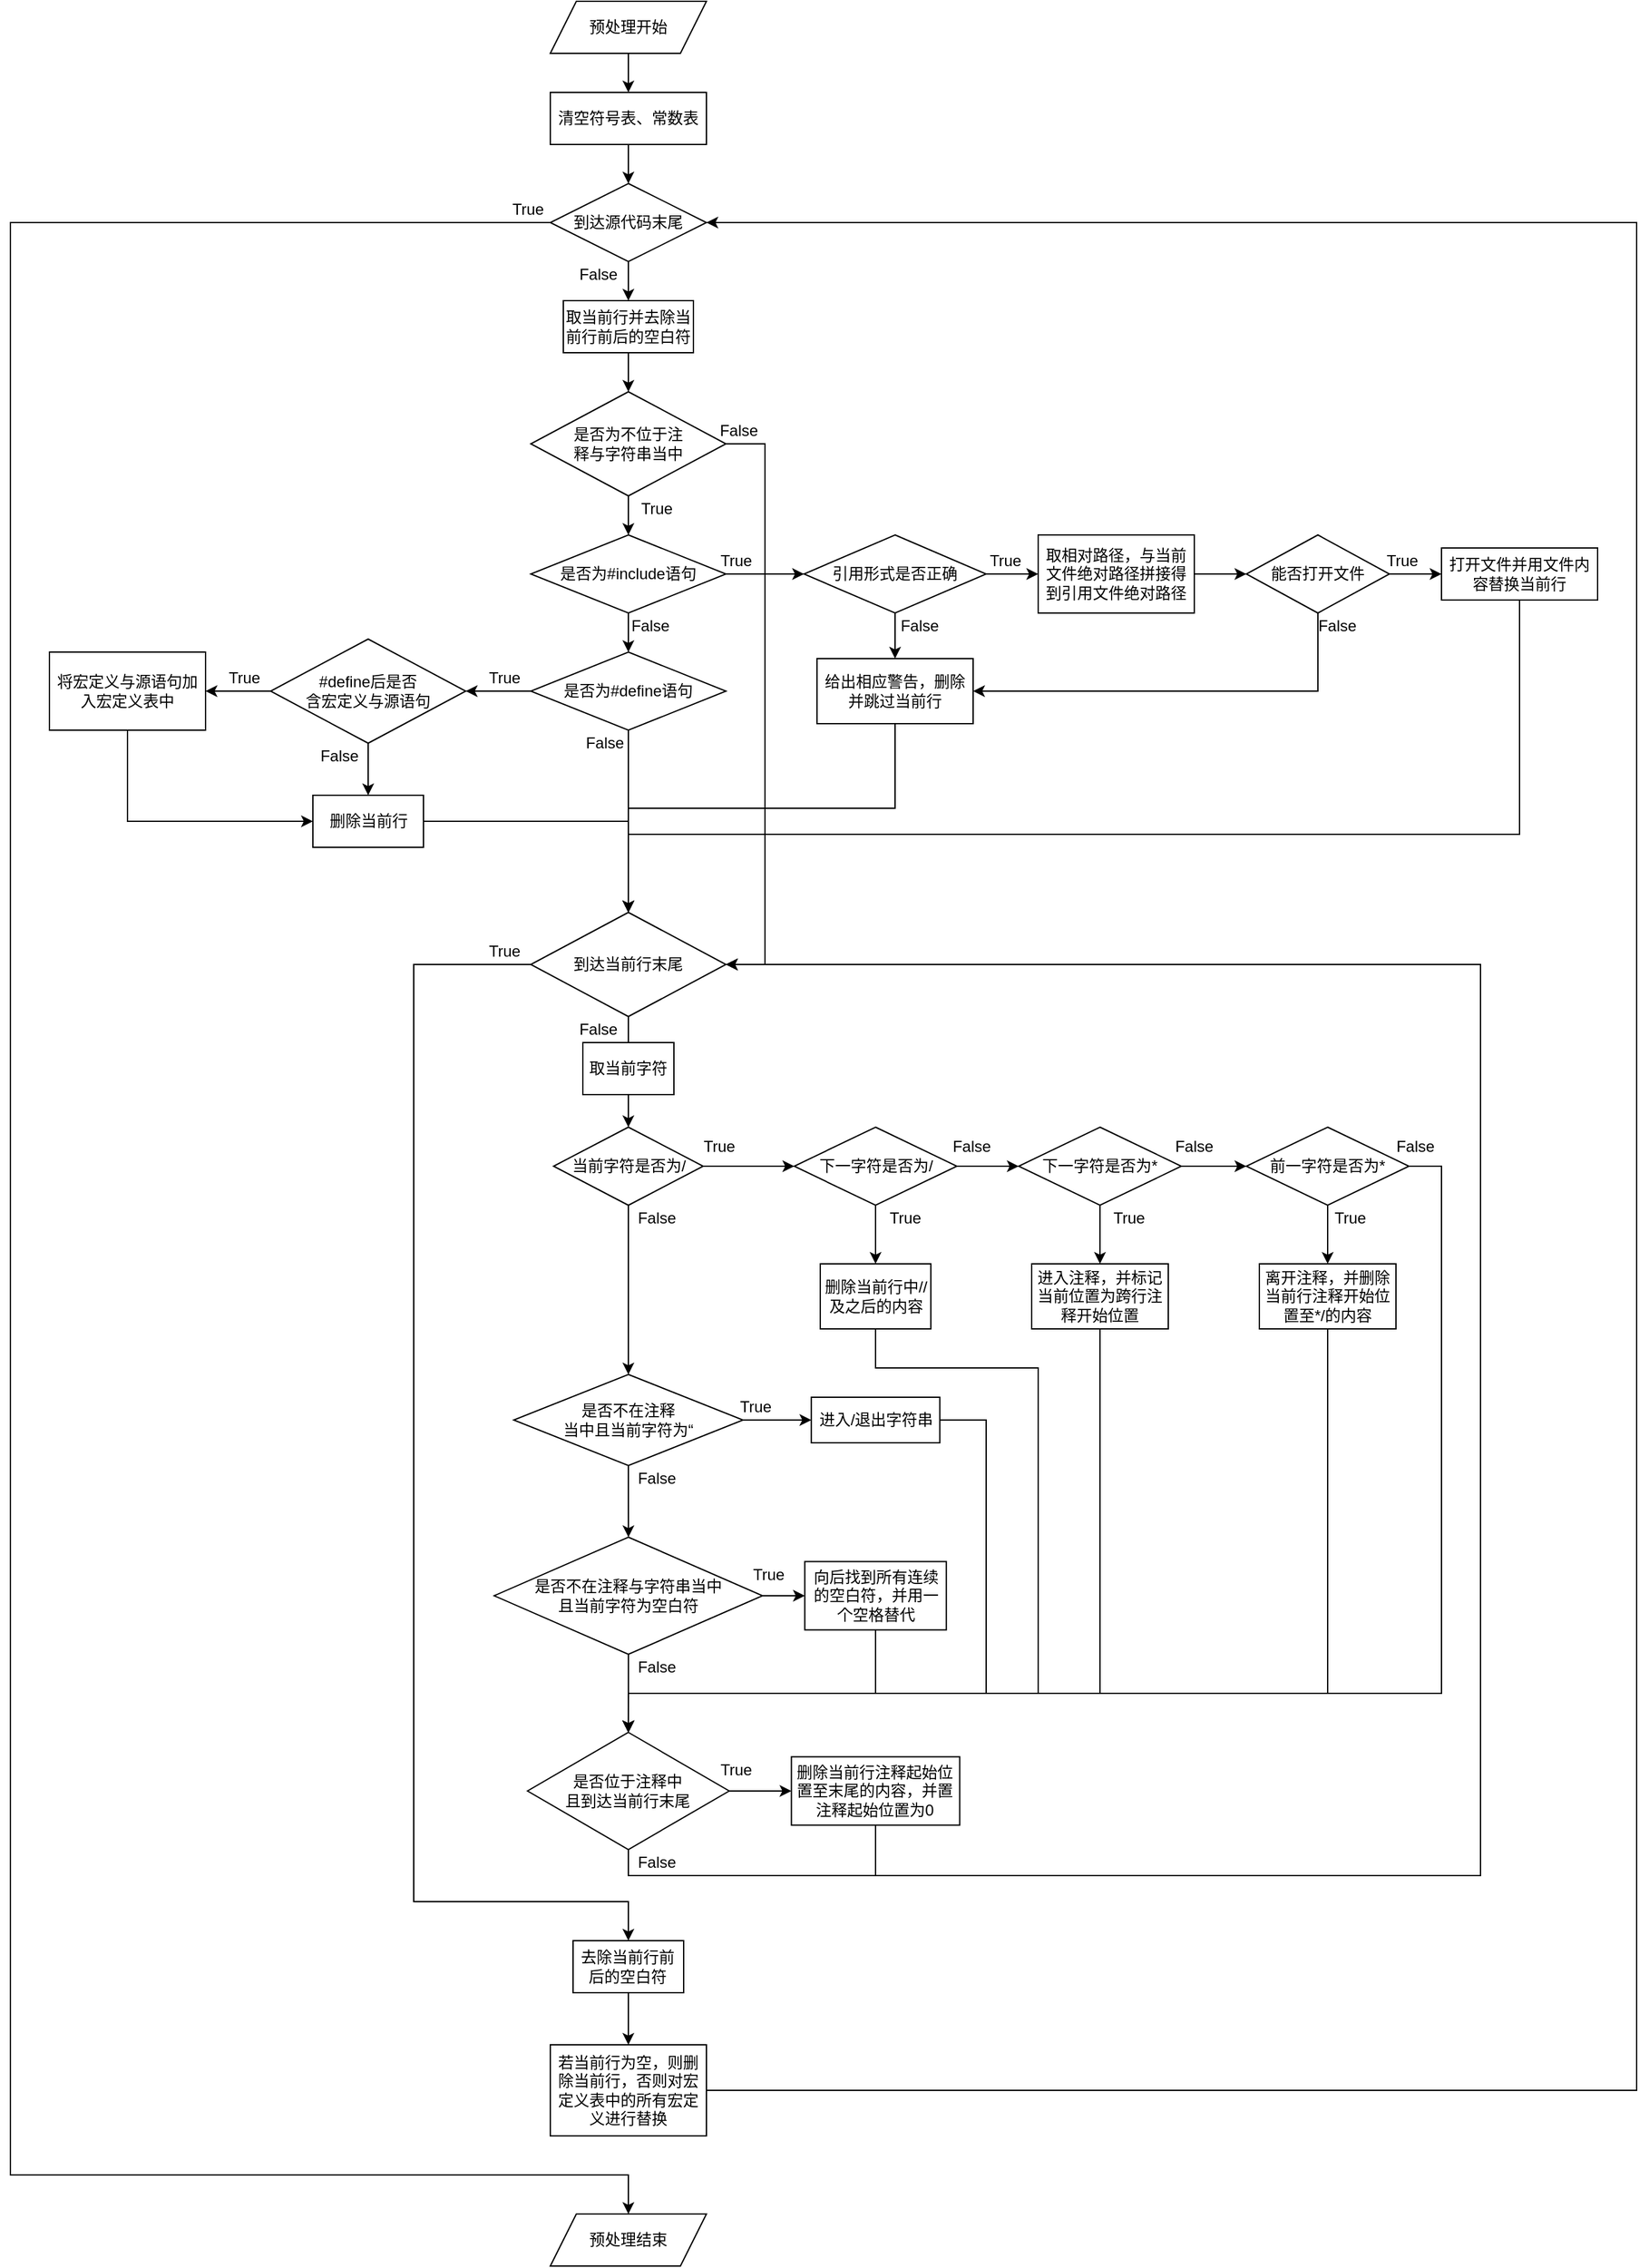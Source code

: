 <mxfile>
    <diagram id="ppmXe7St0Ogd0dLTljGY" name="第 1 页">
        <mxGraphModel dx="1694" dy="2366" grid="1" gridSize="10" guides="1" tooltips="1" connect="1" arrows="1" fold="1" page="1" pageScale="1" pageWidth="4681" pageHeight="3300" math="0" shadow="0">
            <root>
                <mxCell id="0"/>
                <mxCell id="1" parent="0"/>
                <mxCell id="4" value="" style="edgeStyle=orthogonalEdgeStyle;rounded=0;orthogonalLoop=1;jettySize=auto;html=1;" edge="1" parent="1" source="2" target="3">
                    <mxGeometry relative="1" as="geometry"/>
                </mxCell>
                <mxCell id="2" value="预处理开始" style="shape=parallelogram;perimeter=parallelogramPerimeter;whiteSpace=wrap;html=1;fixedSize=1;" vertex="1" parent="1">
                    <mxGeometry x="525" y="40" width="120" height="40" as="geometry"/>
                </mxCell>
                <mxCell id="7" value="" style="edgeStyle=orthogonalEdgeStyle;rounded=0;orthogonalLoop=1;jettySize=auto;html=1;" edge="1" parent="1" source="3" target="6">
                    <mxGeometry relative="1" as="geometry"/>
                </mxCell>
                <mxCell id="3" value="清空符号表、常数表" style="rounded=0;whiteSpace=wrap;html=1;" vertex="1" parent="1">
                    <mxGeometry x="525" y="110" width="120" height="40" as="geometry"/>
                </mxCell>
                <mxCell id="9" value="" style="edgeStyle=orthogonalEdgeStyle;rounded=0;orthogonalLoop=1;jettySize=auto;html=1;" edge="1" parent="1" source="6" target="8">
                    <mxGeometry relative="1" as="geometry"/>
                </mxCell>
                <mxCell id="89" style="edgeStyle=orthogonalEdgeStyle;rounded=0;orthogonalLoop=1;jettySize=auto;html=1;exitX=0;exitY=0.5;exitDx=0;exitDy=0;entryX=0.5;entryY=0;entryDx=0;entryDy=0;" edge="1" parent="1" source="6" target="74">
                    <mxGeometry relative="1" as="geometry">
                        <mxPoint x="584.99" y="1700" as="targetPoint"/>
                        <Array as="points">
                            <mxPoint x="110" y="210"/>
                            <mxPoint x="110" y="1710"/>
                            <mxPoint x="585" y="1710"/>
                        </Array>
                    </mxGeometry>
                </mxCell>
                <mxCell id="6" value="到达源代码末尾" style="rhombus;whiteSpace=wrap;html=1;" vertex="1" parent="1">
                    <mxGeometry x="525" y="180" width="120" height="60" as="geometry"/>
                </mxCell>
                <mxCell id="11" value="" style="edgeStyle=orthogonalEdgeStyle;rounded=0;orthogonalLoop=1;jettySize=auto;html=1;" edge="1" parent="1" source="8" target="10">
                    <mxGeometry relative="1" as="geometry"/>
                </mxCell>
                <mxCell id="8" value="取当前行并去除当前行前后的空白符" style="rounded=0;whiteSpace=wrap;html=1;" vertex="1" parent="1">
                    <mxGeometry x="535" y="270" width="100" height="40" as="geometry"/>
                </mxCell>
                <mxCell id="14" value="" style="edgeStyle=orthogonalEdgeStyle;rounded=0;orthogonalLoop=1;jettySize=auto;html=1;" edge="1" parent="1" source="10" target="13">
                    <mxGeometry relative="1" as="geometry"/>
                </mxCell>
                <mxCell id="41" style="edgeStyle=orthogonalEdgeStyle;rounded=0;orthogonalLoop=1;jettySize=auto;html=1;exitX=1;exitY=0.5;exitDx=0;exitDy=0;entryX=1;entryY=0.5;entryDx=0;entryDy=0;" edge="1" parent="1" source="10" target="36">
                    <mxGeometry relative="1" as="geometry">
                        <Array as="points">
                            <mxPoint x="690" y="380"/>
                            <mxPoint x="690" y="780"/>
                        </Array>
                    </mxGeometry>
                </mxCell>
                <mxCell id="10" value="是否为不位于注&lt;br&gt;释与字符串当中" style="rhombus;whiteSpace=wrap;html=1;" vertex="1" parent="1">
                    <mxGeometry x="510" y="340" width="150" height="80" as="geometry"/>
                </mxCell>
                <mxCell id="18" value="" style="edgeStyle=orthogonalEdgeStyle;rounded=0;orthogonalLoop=1;jettySize=auto;html=1;" edge="1" parent="1" source="13" target="17">
                    <mxGeometry relative="1" as="geometry"/>
                </mxCell>
                <mxCell id="28" value="" style="edgeStyle=orthogonalEdgeStyle;rounded=0;orthogonalLoop=1;jettySize=auto;html=1;" edge="1" parent="1" source="13" target="15">
                    <mxGeometry relative="1" as="geometry"/>
                </mxCell>
                <mxCell id="13" value="是否为#include语句" style="rhombus;whiteSpace=wrap;html=1;" vertex="1" parent="1">
                    <mxGeometry x="510" y="450" width="150" height="60" as="geometry"/>
                </mxCell>
                <mxCell id="30" value="" style="edgeStyle=orthogonalEdgeStyle;rounded=0;orthogonalLoop=1;jettySize=auto;html=1;" edge="1" parent="1" source="15" target="29">
                    <mxGeometry relative="1" as="geometry"/>
                </mxCell>
                <mxCell id="37" value="" style="edgeStyle=orthogonalEdgeStyle;rounded=0;orthogonalLoop=1;jettySize=auto;html=1;" edge="1" parent="1" source="15" target="36">
                    <mxGeometry relative="1" as="geometry"/>
                </mxCell>
                <mxCell id="15" value="是否为#define语句" style="rhombus;whiteSpace=wrap;html=1;" vertex="1" parent="1">
                    <mxGeometry x="510" y="540" width="150" height="60" as="geometry"/>
                </mxCell>
                <mxCell id="20" value="" style="edgeStyle=orthogonalEdgeStyle;rounded=0;orthogonalLoop=1;jettySize=auto;html=1;" edge="1" parent="1" source="17" target="19">
                    <mxGeometry relative="1" as="geometry"/>
                </mxCell>
                <mxCell id="26" value="" style="edgeStyle=orthogonalEdgeStyle;rounded=0;orthogonalLoop=1;jettySize=auto;html=1;" edge="1" parent="1" source="17" target="25">
                    <mxGeometry relative="1" as="geometry"/>
                </mxCell>
                <mxCell id="17" value="引用形式是否正确" style="rhombus;whiteSpace=wrap;html=1;" vertex="1" parent="1">
                    <mxGeometry x="720" y="450" width="140" height="60" as="geometry"/>
                </mxCell>
                <mxCell id="22" value="" style="edgeStyle=orthogonalEdgeStyle;rounded=0;orthogonalLoop=1;jettySize=auto;html=1;" edge="1" parent="1" source="19" target="21">
                    <mxGeometry relative="1" as="geometry"/>
                </mxCell>
                <mxCell id="19" value="取相对路径，与当前文件绝对路径拼接得到引用文件绝对路径" style="rounded=0;whiteSpace=wrap;html=1;" vertex="1" parent="1">
                    <mxGeometry x="900" y="450" width="120" height="60" as="geometry"/>
                </mxCell>
                <mxCell id="24" value="" style="edgeStyle=orthogonalEdgeStyle;rounded=0;orthogonalLoop=1;jettySize=auto;html=1;" edge="1" parent="1" source="21" target="23">
                    <mxGeometry relative="1" as="geometry"/>
                </mxCell>
                <mxCell id="27" style="edgeStyle=orthogonalEdgeStyle;rounded=0;orthogonalLoop=1;jettySize=auto;html=1;entryX=1;entryY=0.5;entryDx=0;entryDy=0;" edge="1" parent="1" source="21" target="25">
                    <mxGeometry relative="1" as="geometry">
                        <Array as="points">
                            <mxPoint x="1115" y="570"/>
                        </Array>
                    </mxGeometry>
                </mxCell>
                <mxCell id="21" value="能否打开文件" style="rhombus;whiteSpace=wrap;html=1;" vertex="1" parent="1">
                    <mxGeometry x="1060" y="450" width="110" height="60" as="geometry"/>
                </mxCell>
                <mxCell id="79" style="edgeStyle=orthogonalEdgeStyle;rounded=0;orthogonalLoop=1;jettySize=auto;html=1;exitX=0.5;exitY=1;exitDx=0;exitDy=0;" edge="1" parent="1" source="23" target="36">
                    <mxGeometry relative="1" as="geometry">
                        <Array as="points">
                            <mxPoint x="1270" y="680"/>
                            <mxPoint x="585" y="680"/>
                        </Array>
                    </mxGeometry>
                </mxCell>
                <mxCell id="23" value="打开文件并用文件内容替换当前行" style="rounded=0;whiteSpace=wrap;html=1;" vertex="1" parent="1">
                    <mxGeometry x="1210" y="460" width="120" height="40" as="geometry"/>
                </mxCell>
                <mxCell id="78" style="edgeStyle=orthogonalEdgeStyle;rounded=0;orthogonalLoop=1;jettySize=auto;html=1;exitX=0.5;exitY=1;exitDx=0;exitDy=0;entryX=0.5;entryY=0;entryDx=0;entryDy=0;" edge="1" parent="1" source="25" target="36">
                    <mxGeometry relative="1" as="geometry">
                        <Array as="points">
                            <mxPoint x="790" y="660"/>
                            <mxPoint x="585" y="660"/>
                        </Array>
                    </mxGeometry>
                </mxCell>
                <mxCell id="25" value="给出相应警告，删除并跳过当前行" style="rounded=0;whiteSpace=wrap;html=1;" vertex="1" parent="1">
                    <mxGeometry x="730" y="545" width="120" height="50" as="geometry"/>
                </mxCell>
                <mxCell id="32" value="" style="edgeStyle=orthogonalEdgeStyle;rounded=0;orthogonalLoop=1;jettySize=auto;html=1;" edge="1" parent="1" source="29" target="31">
                    <mxGeometry relative="1" as="geometry"/>
                </mxCell>
                <mxCell id="35" value="" style="edgeStyle=orthogonalEdgeStyle;rounded=0;orthogonalLoop=1;jettySize=auto;html=1;" edge="1" parent="1" source="29" target="33">
                    <mxGeometry relative="1" as="geometry"/>
                </mxCell>
                <mxCell id="29" value="#define后是否&lt;br&gt;含宏定义与源语句" style="rhombus;whiteSpace=wrap;html=1;" vertex="1" parent="1">
                    <mxGeometry x="310" y="530" width="150" height="80" as="geometry"/>
                </mxCell>
                <mxCell id="34" style="edgeStyle=orthogonalEdgeStyle;rounded=0;orthogonalLoop=1;jettySize=auto;html=1;exitX=0.5;exitY=1;exitDx=0;exitDy=0;entryX=0;entryY=0.5;entryDx=0;entryDy=0;" edge="1" parent="1" source="31" target="33">
                    <mxGeometry relative="1" as="geometry"/>
                </mxCell>
                <mxCell id="31" value="将宏定义与源语句加入宏定义表中" style="rounded=0;whiteSpace=wrap;html=1;" vertex="1" parent="1">
                    <mxGeometry x="140" y="540" width="120" height="60" as="geometry"/>
                </mxCell>
                <mxCell id="77" style="edgeStyle=orthogonalEdgeStyle;rounded=0;orthogonalLoop=1;jettySize=auto;html=1;exitX=1;exitY=0.5;exitDx=0;exitDy=0;entryX=0.5;entryY=0;entryDx=0;entryDy=0;" edge="1" parent="1" source="33" target="36">
                    <mxGeometry relative="1" as="geometry"/>
                </mxCell>
                <mxCell id="33" value="删除当前行" style="rounded=0;whiteSpace=wrap;html=1;" vertex="1" parent="1">
                    <mxGeometry x="342.5" y="650" width="85" height="40" as="geometry"/>
                </mxCell>
                <mxCell id="40" value="" style="edgeStyle=orthogonalEdgeStyle;rounded=0;orthogonalLoop=1;jettySize=auto;html=1;" edge="1" parent="1" source="36" target="39">
                    <mxGeometry relative="1" as="geometry"/>
                </mxCell>
                <mxCell id="90" style="edgeStyle=orthogonalEdgeStyle;rounded=0;orthogonalLoop=1;jettySize=auto;html=1;exitX=0;exitY=0.5;exitDx=0;exitDy=0;entryX=0.5;entryY=0;entryDx=0;entryDy=0;" edge="1" parent="1" source="36" target="70">
                    <mxGeometry relative="1" as="geometry">
                        <Array as="points">
                            <mxPoint x="420" y="780"/>
                            <mxPoint x="420" y="1500"/>
                        </Array>
                    </mxGeometry>
                </mxCell>
                <mxCell id="36" value="到达当前行末尾" style="rhombus;whiteSpace=wrap;html=1;" vertex="1" parent="1">
                    <mxGeometry x="509.99" y="740" width="150" height="80" as="geometry"/>
                </mxCell>
                <mxCell id="38" value="取当前字符" style="rounded=0;whiteSpace=wrap;html=1;" vertex="1" parent="1">
                    <mxGeometry x="550" y="840" width="70" height="40" as="geometry"/>
                </mxCell>
                <mxCell id="43" value="" style="edgeStyle=orthogonalEdgeStyle;rounded=0;orthogonalLoop=1;jettySize=auto;html=1;" edge="1" parent="1" source="39" target="42">
                    <mxGeometry relative="1" as="geometry"/>
                </mxCell>
                <mxCell id="58" style="edgeStyle=orthogonalEdgeStyle;rounded=0;orthogonalLoop=1;jettySize=auto;html=1;entryX=0.5;entryY=0;entryDx=0;entryDy=0;" edge="1" parent="1" source="39" target="55">
                    <mxGeometry relative="1" as="geometry"/>
                </mxCell>
                <mxCell id="39" value="当前字符是否为/" style="rhombus;whiteSpace=wrap;html=1;" vertex="1" parent="1">
                    <mxGeometry x="527.5" y="905" width="115" height="60" as="geometry"/>
                </mxCell>
                <mxCell id="45" value="" style="edgeStyle=orthogonalEdgeStyle;rounded=0;orthogonalLoop=1;jettySize=auto;html=1;" edge="1" parent="1" source="42" target="44">
                    <mxGeometry relative="1" as="geometry"/>
                </mxCell>
                <mxCell id="47" value="" style="edgeStyle=orthogonalEdgeStyle;rounded=0;orthogonalLoop=1;jettySize=auto;html=1;" edge="1" parent="1" source="42" target="46">
                    <mxGeometry relative="1" as="geometry"/>
                </mxCell>
                <mxCell id="42" value="下一字符是否为/" style="rhombus;whiteSpace=wrap;html=1;" vertex="1" parent="1">
                    <mxGeometry x="712.5" y="905" width="125" height="60" as="geometry"/>
                </mxCell>
                <mxCell id="82" style="edgeStyle=orthogonalEdgeStyle;rounded=0;orthogonalLoop=1;jettySize=auto;html=1;exitX=0.5;exitY=1;exitDx=0;exitDy=0;entryX=0.5;entryY=0;entryDx=0;entryDy=0;" edge="1" parent="1" source="44" target="66">
                    <mxGeometry relative="1" as="geometry">
                        <Array as="points">
                            <mxPoint x="775" y="1090"/>
                            <mxPoint x="900" y="1090"/>
                            <mxPoint x="900" y="1340"/>
                            <mxPoint x="585" y="1340"/>
                        </Array>
                    </mxGeometry>
                </mxCell>
                <mxCell id="44" value="删除当前行中//及之后的内容" style="rounded=0;whiteSpace=wrap;html=1;" vertex="1" parent="1">
                    <mxGeometry x="732.5" y="1010" width="85" height="50" as="geometry"/>
                </mxCell>
                <mxCell id="49" value="" style="edgeStyle=orthogonalEdgeStyle;rounded=0;orthogonalLoop=1;jettySize=auto;html=1;" edge="1" parent="1" source="46" target="48">
                    <mxGeometry relative="1" as="geometry"/>
                </mxCell>
                <mxCell id="51" value="" style="edgeStyle=orthogonalEdgeStyle;rounded=0;orthogonalLoop=1;jettySize=auto;html=1;" edge="1" parent="1" source="46" target="50">
                    <mxGeometry relative="1" as="geometry"/>
                </mxCell>
                <mxCell id="46" value="下一字符是否为*" style="rhombus;whiteSpace=wrap;html=1;" vertex="1" parent="1">
                    <mxGeometry x="885" y="905" width="125" height="60" as="geometry"/>
                </mxCell>
                <mxCell id="83" style="edgeStyle=orthogonalEdgeStyle;rounded=0;orthogonalLoop=1;jettySize=auto;html=1;entryX=0.5;entryY=0;entryDx=0;entryDy=0;" edge="1" parent="1" source="48" target="66">
                    <mxGeometry relative="1" as="geometry">
                        <Array as="points">
                            <mxPoint x="948" y="1340"/>
                            <mxPoint x="585" y="1340"/>
                        </Array>
                    </mxGeometry>
                </mxCell>
                <mxCell id="48" value="进入注释，并标记当前位置为跨行注释开始位置" style="rounded=0;whiteSpace=wrap;html=1;" vertex="1" parent="1">
                    <mxGeometry x="895" y="1010" width="105" height="50" as="geometry"/>
                </mxCell>
                <mxCell id="53" value="" style="edgeStyle=orthogonalEdgeStyle;rounded=0;orthogonalLoop=1;jettySize=auto;html=1;" edge="1" parent="1" source="50" target="52">
                    <mxGeometry relative="1" as="geometry"/>
                </mxCell>
                <mxCell id="106" style="edgeStyle=orthogonalEdgeStyle;rounded=0;orthogonalLoop=1;jettySize=auto;html=1;exitX=1;exitY=0.5;exitDx=0;exitDy=0;entryX=0.5;entryY=0;entryDx=0;entryDy=0;" edge="1" parent="1" source="50" target="66">
                    <mxGeometry relative="1" as="geometry">
                        <Array as="points">
                            <mxPoint x="1210" y="935"/>
                            <mxPoint x="1210" y="1340"/>
                            <mxPoint x="585" y="1340"/>
                        </Array>
                    </mxGeometry>
                </mxCell>
                <mxCell id="50" value="前一字符是否为*" style="rhombus;whiteSpace=wrap;html=1;" vertex="1" parent="1">
                    <mxGeometry x="1060" y="905" width="125" height="60" as="geometry"/>
                </mxCell>
                <mxCell id="84" style="edgeStyle=orthogonalEdgeStyle;rounded=0;orthogonalLoop=1;jettySize=auto;html=1;entryX=0.5;entryY=0;entryDx=0;entryDy=0;" edge="1" parent="1" source="52" target="66">
                    <mxGeometry relative="1" as="geometry">
                        <Array as="points">
                            <mxPoint x="1123" y="1340"/>
                            <mxPoint x="585" y="1340"/>
                        </Array>
                    </mxGeometry>
                </mxCell>
                <mxCell id="52" value="离开注释，并删除当前行注释开始位置至*/的内容" style="rounded=0;whiteSpace=wrap;html=1;" vertex="1" parent="1">
                    <mxGeometry x="1070" y="1010" width="105" height="50" as="geometry"/>
                </mxCell>
                <mxCell id="61" value="" style="edgeStyle=orthogonalEdgeStyle;rounded=0;orthogonalLoop=1;jettySize=auto;html=1;" edge="1" parent="1" source="55" target="59">
                    <mxGeometry relative="1" as="geometry"/>
                </mxCell>
                <mxCell id="63" value="" style="edgeStyle=orthogonalEdgeStyle;rounded=0;orthogonalLoop=1;jettySize=auto;html=1;" edge="1" parent="1" source="55" target="62">
                    <mxGeometry relative="1" as="geometry"/>
                </mxCell>
                <mxCell id="55" value="是否不在注释&lt;br&gt;当中且当前字符为“" style="rhombus;whiteSpace=wrap;html=1;" vertex="1" parent="1">
                    <mxGeometry x="496.88" y="1095" width="176.24" height="70" as="geometry"/>
                </mxCell>
                <mxCell id="85" style="edgeStyle=orthogonalEdgeStyle;rounded=0;orthogonalLoop=1;jettySize=auto;html=1;exitX=1;exitY=0.5;exitDx=0;exitDy=0;entryX=0.5;entryY=0;entryDx=0;entryDy=0;" edge="1" parent="1" source="59" target="66">
                    <mxGeometry relative="1" as="geometry">
                        <Array as="points">
                            <mxPoint x="860" y="1130"/>
                            <mxPoint x="860" y="1340"/>
                            <mxPoint x="585" y="1340"/>
                        </Array>
                    </mxGeometry>
                </mxCell>
                <mxCell id="59" value="进入/退出字符串" style="rounded=0;whiteSpace=wrap;html=1;" vertex="1" parent="1">
                    <mxGeometry x="725.62" y="1112.5" width="98.75" height="35" as="geometry"/>
                </mxCell>
                <mxCell id="65" value="" style="edgeStyle=orthogonalEdgeStyle;rounded=0;orthogonalLoop=1;jettySize=auto;html=1;" edge="1" parent="1" source="62" target="64">
                    <mxGeometry relative="1" as="geometry"/>
                </mxCell>
                <mxCell id="67" value="" style="edgeStyle=orthogonalEdgeStyle;rounded=0;orthogonalLoop=1;jettySize=auto;html=1;" edge="1" parent="1" source="62" target="66">
                    <mxGeometry relative="1" as="geometry"/>
                </mxCell>
                <mxCell id="62" value="是否不在注释与字符串当中&lt;br&gt;且当前字符为空白符" style="rhombus;whiteSpace=wrap;html=1;" vertex="1" parent="1">
                    <mxGeometry x="481.87" y="1220" width="206.25" height="90" as="geometry"/>
                </mxCell>
                <mxCell id="86" style="edgeStyle=orthogonalEdgeStyle;rounded=0;orthogonalLoop=1;jettySize=auto;html=1;entryX=0.5;entryY=0;entryDx=0;entryDy=0;" edge="1" parent="1" source="64" target="66">
                    <mxGeometry relative="1" as="geometry">
                        <Array as="points">
                            <mxPoint x="775" y="1340"/>
                            <mxPoint x="585" y="1340"/>
                        </Array>
                    </mxGeometry>
                </mxCell>
                <mxCell id="64" value="向后找到所有连续的空白符，并用一个空格替代" style="rounded=0;whiteSpace=wrap;html=1;" vertex="1" parent="1">
                    <mxGeometry x="720.62" y="1238.75" width="108.75" height="52.5" as="geometry"/>
                </mxCell>
                <mxCell id="69" value="" style="edgeStyle=orthogonalEdgeStyle;rounded=0;orthogonalLoop=1;jettySize=auto;html=1;" edge="1" parent="1" source="66" target="68">
                    <mxGeometry relative="1" as="geometry"/>
                </mxCell>
                <mxCell id="87" style="edgeStyle=orthogonalEdgeStyle;rounded=0;orthogonalLoop=1;jettySize=auto;html=1;exitX=0.5;exitY=1;exitDx=0;exitDy=0;" edge="1" parent="1" source="66">
                    <mxGeometry relative="1" as="geometry">
                        <mxPoint x="660" y="780" as="targetPoint"/>
                        <Array as="points">
                            <mxPoint x="585" y="1480"/>
                            <mxPoint x="1240" y="1480"/>
                            <mxPoint x="1240" y="780"/>
                        </Array>
                    </mxGeometry>
                </mxCell>
                <mxCell id="66" value="是否位于注释中&lt;br&gt;且到达当前行末尾" style="rhombus;whiteSpace=wrap;html=1;" vertex="1" parent="1">
                    <mxGeometry x="507.49" y="1370" width="155.01" height="90" as="geometry"/>
                </mxCell>
                <mxCell id="88" style="edgeStyle=orthogonalEdgeStyle;rounded=0;orthogonalLoop=1;jettySize=auto;html=1;exitX=0.5;exitY=1;exitDx=0;exitDy=0;" edge="1" parent="1" source="68">
                    <mxGeometry relative="1" as="geometry">
                        <mxPoint x="660" y="780" as="targetPoint"/>
                        <Array as="points">
                            <mxPoint x="775" y="1480"/>
                            <mxPoint x="1240" y="1480"/>
                            <mxPoint x="1240" y="780"/>
                        </Array>
                    </mxGeometry>
                </mxCell>
                <mxCell id="68" value="删除当前行注释起始位置至末尾的内容，并置注释起始位置为0" style="rounded=0;whiteSpace=wrap;html=1;" vertex="1" parent="1">
                    <mxGeometry x="710.31" y="1388.75" width="129.38" height="52.5" as="geometry"/>
                </mxCell>
                <mxCell id="73" value="" style="edgeStyle=orthogonalEdgeStyle;rounded=0;orthogonalLoop=1;jettySize=auto;html=1;" edge="1" parent="1" source="70" target="72">
                    <mxGeometry relative="1" as="geometry"/>
                </mxCell>
                <mxCell id="70" value="去除当前行前后的空白符" style="rounded=0;whiteSpace=wrap;html=1;" vertex="1" parent="1">
                    <mxGeometry x="542.49" y="1530" width="85" height="40" as="geometry"/>
                </mxCell>
                <mxCell id="91" style="edgeStyle=orthogonalEdgeStyle;rounded=0;orthogonalLoop=1;jettySize=auto;html=1;exitX=1;exitY=0.5;exitDx=0;exitDy=0;entryX=1;entryY=0.5;entryDx=0;entryDy=0;" edge="1" parent="1" source="72" target="6">
                    <mxGeometry relative="1" as="geometry">
                        <Array as="points">
                            <mxPoint x="1360" y="1645"/>
                            <mxPoint x="1360" y="210"/>
                        </Array>
                    </mxGeometry>
                </mxCell>
                <mxCell id="72" value="若当前行为空，则删除当前行，否则对宏定义表中的所有宏定义进行替换" style="rounded=0;whiteSpace=wrap;html=1;" vertex="1" parent="1">
                    <mxGeometry x="525" y="1610" width="120" height="70" as="geometry"/>
                </mxCell>
                <mxCell id="74" value="预处理结束" style="shape=parallelogram;perimeter=parallelogramPerimeter;whiteSpace=wrap;html=1;fixedSize=1;" vertex="1" parent="1">
                    <mxGeometry x="525" y="1740" width="120" height="40" as="geometry"/>
                </mxCell>
                <mxCell id="92" value="False" style="text;html=1;strokeColor=none;fillColor=none;align=center;verticalAlign=middle;whiteSpace=wrap;rounded=0;" vertex="1" parent="1">
                    <mxGeometry x="542.49" y="240" width="40" height="20" as="geometry"/>
                </mxCell>
                <mxCell id="93" value="True" style="text;html=1;strokeColor=none;fillColor=none;align=center;verticalAlign=middle;whiteSpace=wrap;rounded=0;" vertex="1" parent="1">
                    <mxGeometry x="487.5" y="190" width="40" height="20" as="geometry"/>
                </mxCell>
                <mxCell id="94" value="True" style="text;html=1;strokeColor=none;fillColor=none;align=center;verticalAlign=middle;whiteSpace=wrap;rounded=0;" vertex="1" parent="1">
                    <mxGeometry x="587.49" y="420" width="40" height="20" as="geometry"/>
                </mxCell>
                <mxCell id="95" value="True" style="text;html=1;strokeColor=none;fillColor=none;align=center;verticalAlign=middle;whiteSpace=wrap;rounded=0;" vertex="1" parent="1">
                    <mxGeometry x="648.12" y="460" width="40" height="20" as="geometry"/>
                </mxCell>
                <mxCell id="96" value="True" style="text;html=1;strokeColor=none;fillColor=none;align=center;verticalAlign=middle;whiteSpace=wrap;rounded=0;" vertex="1" parent="1">
                    <mxGeometry x="470" y="550" width="40" height="20" as="geometry"/>
                </mxCell>
                <mxCell id="97" value="True" style="text;html=1;strokeColor=none;fillColor=none;align=center;verticalAlign=middle;whiteSpace=wrap;rounded=0;" vertex="1" parent="1">
                    <mxGeometry x="270" y="550" width="40" height="20" as="geometry"/>
                </mxCell>
                <mxCell id="98" value="True" style="text;html=1;strokeColor=none;fillColor=none;align=center;verticalAlign=middle;whiteSpace=wrap;rounded=0;" vertex="1" parent="1">
                    <mxGeometry x="469.99" y="760" width="40" height="20" as="geometry"/>
                </mxCell>
                <mxCell id="99" value="True" style="text;html=1;strokeColor=none;fillColor=none;align=center;verticalAlign=middle;whiteSpace=wrap;rounded=0;" vertex="1" parent="1">
                    <mxGeometry x="635" y="910" width="40" height="20" as="geometry"/>
                </mxCell>
                <mxCell id="100" value="True" style="text;html=1;strokeColor=none;fillColor=none;align=center;verticalAlign=middle;whiteSpace=wrap;rounded=0;" vertex="1" parent="1">
                    <mxGeometry x="662.5" y="1110" width="40" height="20" as="geometry"/>
                </mxCell>
                <mxCell id="101" value="True" style="text;html=1;strokeColor=none;fillColor=none;align=center;verticalAlign=middle;whiteSpace=wrap;rounded=0;" vertex="1" parent="1">
                    <mxGeometry x="672.5" y="1238.75" width="40" height="20" as="geometry"/>
                </mxCell>
                <mxCell id="102" value="True" style="text;html=1;strokeColor=none;fillColor=none;align=center;verticalAlign=middle;whiteSpace=wrap;rounded=0;" vertex="1" parent="1">
                    <mxGeometry x="648.12" y="1388.75" width="40" height="20" as="geometry"/>
                </mxCell>
                <mxCell id="103" value="True" style="text;html=1;strokeColor=none;fillColor=none;align=center;verticalAlign=middle;whiteSpace=wrap;rounded=0;" vertex="1" parent="1">
                    <mxGeometry x="777.5" y="965" width="40" height="20" as="geometry"/>
                </mxCell>
                <mxCell id="104" value="True" style="text;html=1;strokeColor=none;fillColor=none;align=center;verticalAlign=middle;whiteSpace=wrap;rounded=0;" vertex="1" parent="1">
                    <mxGeometry x="950" y="965" width="40" height="20" as="geometry"/>
                </mxCell>
                <mxCell id="105" value="True" style="text;html=1;strokeColor=none;fillColor=none;align=center;verticalAlign=middle;whiteSpace=wrap;rounded=0;" vertex="1" parent="1">
                    <mxGeometry x="1120" y="965" width="40" height="20" as="geometry"/>
                </mxCell>
                <mxCell id="107" value="False" style="text;html=1;strokeColor=none;fillColor=none;align=center;verticalAlign=middle;whiteSpace=wrap;rounded=0;" vertex="1" parent="1">
                    <mxGeometry x="582.49" y="510" width="40" height="20" as="geometry"/>
                </mxCell>
                <mxCell id="108" value="False" style="text;html=1;strokeColor=none;fillColor=none;align=center;verticalAlign=middle;whiteSpace=wrap;rounded=0;" vertex="1" parent="1">
                    <mxGeometry x="547.49" y="600" width="40" height="20" as="geometry"/>
                </mxCell>
                <mxCell id="109" value="False" style="text;html=1;strokeColor=none;fillColor=none;align=center;verticalAlign=middle;whiteSpace=wrap;rounded=0;" vertex="1" parent="1">
                    <mxGeometry x="789.37" y="510" width="40" height="20" as="geometry"/>
                </mxCell>
                <mxCell id="110" value="True" style="text;html=1;strokeColor=none;fillColor=none;align=center;verticalAlign=middle;whiteSpace=wrap;rounded=0;" vertex="1" parent="1">
                    <mxGeometry x="855" y="460" width="40" height="20" as="geometry"/>
                </mxCell>
                <mxCell id="111" value="True" style="text;html=1;strokeColor=none;fillColor=none;align=center;verticalAlign=middle;whiteSpace=wrap;rounded=0;" vertex="1" parent="1">
                    <mxGeometry x="1160" y="460" width="40" height="20" as="geometry"/>
                </mxCell>
                <mxCell id="112" value="False" style="text;html=1;strokeColor=none;fillColor=none;align=center;verticalAlign=middle;whiteSpace=wrap;rounded=0;" vertex="1" parent="1">
                    <mxGeometry x="1110" y="510" width="40" height="20" as="geometry"/>
                </mxCell>
                <mxCell id="113" value="False" style="text;html=1;strokeColor=none;fillColor=none;align=center;verticalAlign=middle;whiteSpace=wrap;rounded=0;" vertex="1" parent="1">
                    <mxGeometry x="1170" y="910" width="40" height="20" as="geometry"/>
                </mxCell>
                <mxCell id="114" value="False" style="text;html=1;strokeColor=none;fillColor=none;align=center;verticalAlign=middle;whiteSpace=wrap;rounded=0;" vertex="1" parent="1">
                    <mxGeometry x="1000" y="910" width="40" height="20" as="geometry"/>
                </mxCell>
                <mxCell id="115" value="False" style="text;html=1;strokeColor=none;fillColor=none;align=center;verticalAlign=middle;whiteSpace=wrap;rounded=0;" vertex="1" parent="1">
                    <mxGeometry x="829.37" y="910" width="40" height="20" as="geometry"/>
                </mxCell>
                <mxCell id="116" value="False" style="text;html=1;strokeColor=none;fillColor=none;align=center;verticalAlign=middle;whiteSpace=wrap;rounded=0;" vertex="1" parent="1">
                    <mxGeometry x="587.49" y="965" width="40" height="20" as="geometry"/>
                </mxCell>
                <mxCell id="117" value="False" style="text;html=1;strokeColor=none;fillColor=none;align=center;verticalAlign=middle;whiteSpace=wrap;rounded=0;" vertex="1" parent="1">
                    <mxGeometry x="542.49" y="820" width="40" height="20" as="geometry"/>
                </mxCell>
                <mxCell id="118" value="False" style="text;html=1;strokeColor=none;fillColor=none;align=center;verticalAlign=middle;whiteSpace=wrap;rounded=0;" vertex="1" parent="1">
                    <mxGeometry x="342.5" y="610" width="40" height="20" as="geometry"/>
                </mxCell>
                <mxCell id="119" value="False" style="text;html=1;strokeColor=none;fillColor=none;align=center;verticalAlign=middle;whiteSpace=wrap;rounded=0;" vertex="1" parent="1">
                    <mxGeometry x="587.49" y="1165" width="40" height="20" as="geometry"/>
                </mxCell>
                <mxCell id="120" value="False" style="text;html=1;strokeColor=none;fillColor=none;align=center;verticalAlign=middle;whiteSpace=wrap;rounded=0;" vertex="1" parent="1">
                    <mxGeometry x="587.49" y="1310" width="40" height="20" as="geometry"/>
                </mxCell>
                <mxCell id="121" value="False" style="text;html=1;strokeColor=none;fillColor=none;align=center;verticalAlign=middle;whiteSpace=wrap;rounded=0;" vertex="1" parent="1">
                    <mxGeometry x="587.49" y="1460" width="40" height="20" as="geometry"/>
                </mxCell>
                <mxCell id="122" value="False" style="text;html=1;strokeColor=none;fillColor=none;align=center;verticalAlign=middle;whiteSpace=wrap;rounded=0;" vertex="1" parent="1">
                    <mxGeometry x="650" y="360" width="40" height="20" as="geometry"/>
                </mxCell>
            </root>
        </mxGraphModel>
    </diagram>
</mxfile>